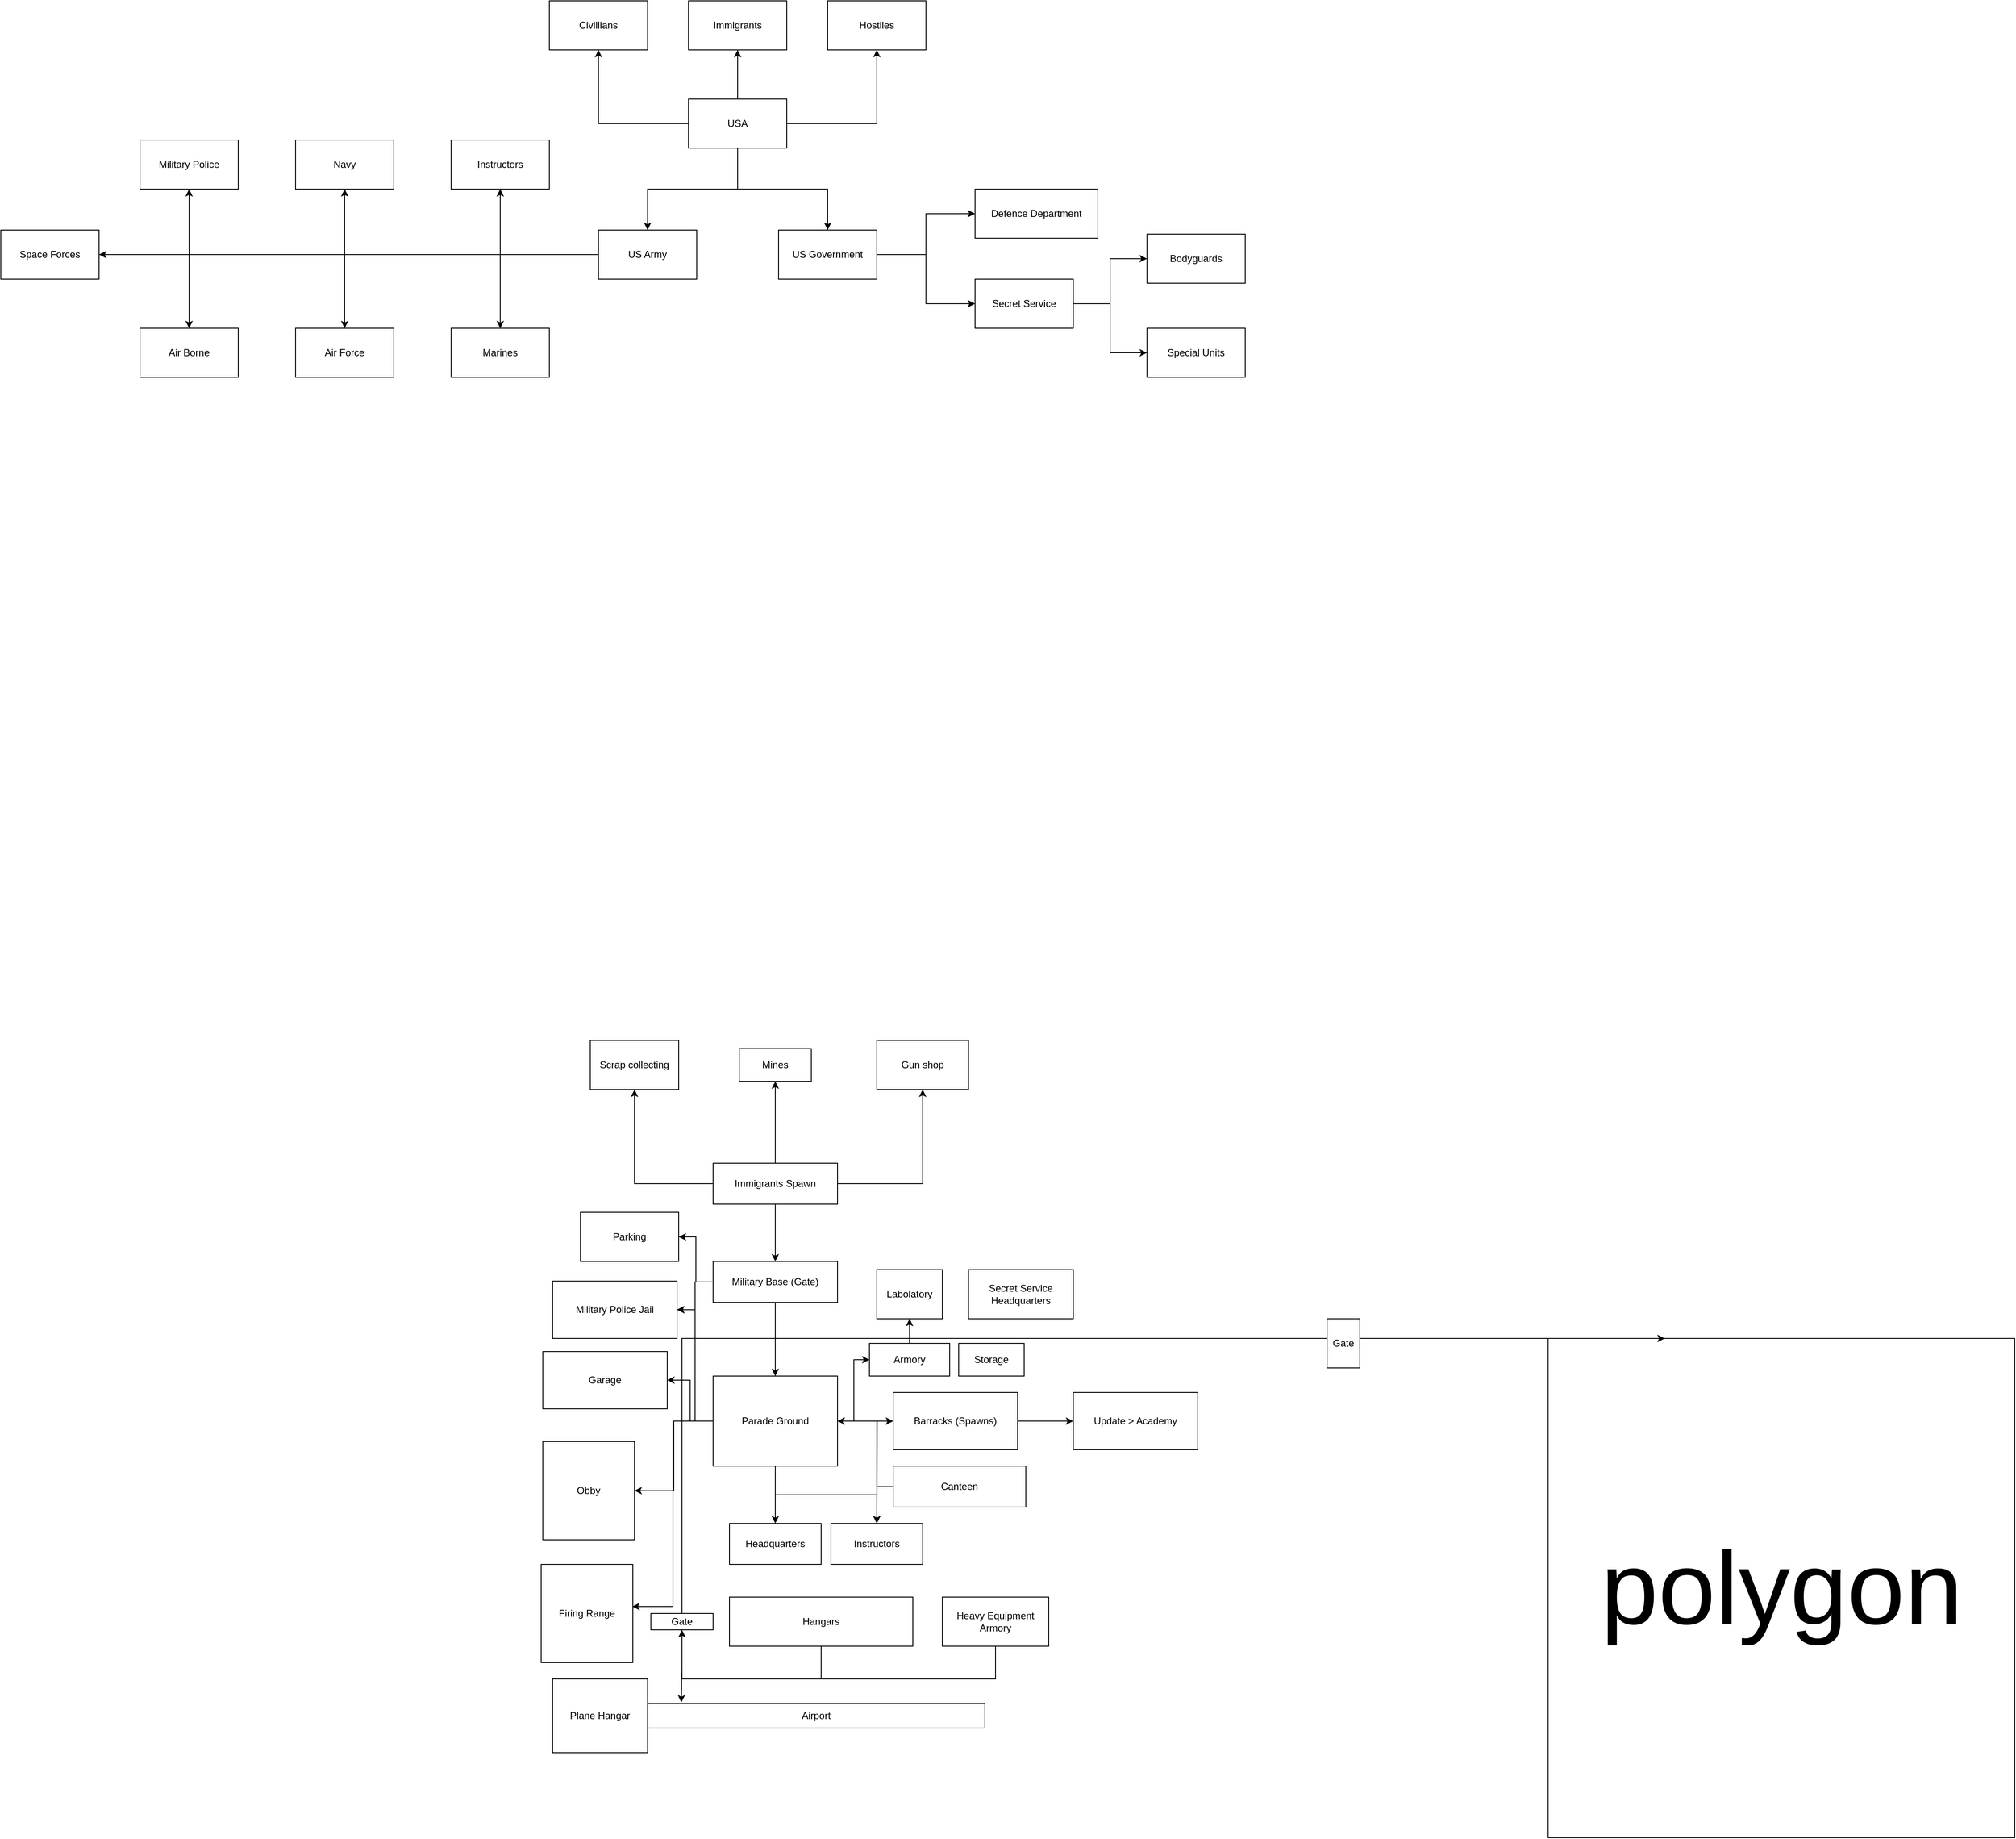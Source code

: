 <mxfile version="24.7.7">
  <diagram name="Strona-1" id="BBOQiUGvL47wXQ2HDbsv">
    <mxGraphModel dx="2062" dy="661" grid="1" gridSize="10" guides="1" tooltips="1" connect="1" arrows="1" fold="1" page="1" pageScale="1" pageWidth="827" pageHeight="1169" math="0" shadow="0">
      <root>
        <mxCell id="0" />
        <mxCell id="1" parent="0" />
        <mxCell id="k31KLtlGpHvFteeG_nSf-4" style="edgeStyle=orthogonalEdgeStyle;rounded=0;orthogonalLoop=1;jettySize=auto;html=1;" parent="1" source="k31KLtlGpHvFteeG_nSf-2" target="k31KLtlGpHvFteeG_nSf-3" edge="1">
          <mxGeometry relative="1" as="geometry" />
        </mxCell>
        <mxCell id="k31KLtlGpHvFteeG_nSf-6" style="edgeStyle=orthogonalEdgeStyle;rounded=0;orthogonalLoop=1;jettySize=auto;html=1;entryX=0.5;entryY=0;entryDx=0;entryDy=0;" parent="1" source="k31KLtlGpHvFteeG_nSf-2" target="k31KLtlGpHvFteeG_nSf-5" edge="1">
          <mxGeometry relative="1" as="geometry" />
        </mxCell>
        <mxCell id="a_fJLX3D4ddXMOc15b3K-4" style="edgeStyle=orthogonalEdgeStyle;rounded=0;orthogonalLoop=1;jettySize=auto;html=1;entryX=0.5;entryY=1;entryDx=0;entryDy=0;" parent="1" source="k31KLtlGpHvFteeG_nSf-2" target="a_fJLX3D4ddXMOc15b3K-3" edge="1">
          <mxGeometry relative="1" as="geometry" />
        </mxCell>
        <mxCell id="a_fJLX3D4ddXMOc15b3K-6" style="edgeStyle=orthogonalEdgeStyle;rounded=0;orthogonalLoop=1;jettySize=auto;html=1;entryX=0.5;entryY=1;entryDx=0;entryDy=0;" parent="1" source="k31KLtlGpHvFteeG_nSf-2" target="a_fJLX3D4ddXMOc15b3K-5" edge="1">
          <mxGeometry relative="1" as="geometry" />
        </mxCell>
        <mxCell id="a_fJLX3D4ddXMOc15b3K-8" style="edgeStyle=orthogonalEdgeStyle;rounded=0;orthogonalLoop=1;jettySize=auto;html=1;entryX=0.5;entryY=1;entryDx=0;entryDy=0;" parent="1" source="k31KLtlGpHvFteeG_nSf-2" target="a_fJLX3D4ddXMOc15b3K-7" edge="1">
          <mxGeometry relative="1" as="geometry" />
        </mxCell>
        <mxCell id="k31KLtlGpHvFteeG_nSf-2" value="USA" style="rounded=0;whiteSpace=wrap;html=1;" parent="1" vertex="1">
          <mxGeometry x="340" y="240" width="120" height="60" as="geometry" />
        </mxCell>
        <mxCell id="k31KLtlGpHvFteeG_nSf-20" style="edgeStyle=orthogonalEdgeStyle;rounded=0;orthogonalLoop=1;jettySize=auto;html=1;" parent="1" source="k31KLtlGpHvFteeG_nSf-3" target="k31KLtlGpHvFteeG_nSf-19" edge="1">
          <mxGeometry relative="1" as="geometry" />
        </mxCell>
        <mxCell id="k31KLtlGpHvFteeG_nSf-23" style="edgeStyle=orthogonalEdgeStyle;rounded=0;orthogonalLoop=1;jettySize=auto;html=1;entryX=0.5;entryY=0;entryDx=0;entryDy=0;" parent="1" source="k31KLtlGpHvFteeG_nSf-3" target="k31KLtlGpHvFteeG_nSf-21" edge="1">
          <mxGeometry relative="1" as="geometry" />
        </mxCell>
        <mxCell id="k31KLtlGpHvFteeG_nSf-24" style="edgeStyle=orthogonalEdgeStyle;rounded=0;orthogonalLoop=1;jettySize=auto;html=1;entryX=0.5;entryY=0;entryDx=0;entryDy=0;" parent="1" source="k31KLtlGpHvFteeG_nSf-3" target="k31KLtlGpHvFteeG_nSf-22" edge="1">
          <mxGeometry relative="1" as="geometry" />
        </mxCell>
        <mxCell id="k31KLtlGpHvFteeG_nSf-26" style="edgeStyle=orthogonalEdgeStyle;rounded=0;orthogonalLoop=1;jettySize=auto;html=1;entryX=0.5;entryY=0;entryDx=0;entryDy=0;" parent="1" source="k31KLtlGpHvFteeG_nSf-3" target="k31KLtlGpHvFteeG_nSf-25" edge="1">
          <mxGeometry relative="1" as="geometry" />
        </mxCell>
        <mxCell id="k31KLtlGpHvFteeG_nSf-30" style="edgeStyle=orthogonalEdgeStyle;rounded=0;orthogonalLoop=1;jettySize=auto;html=1;entryX=0.5;entryY=1;entryDx=0;entryDy=0;" parent="1" source="k31KLtlGpHvFteeG_nSf-3" target="k31KLtlGpHvFteeG_nSf-29" edge="1">
          <mxGeometry relative="1" as="geometry" />
        </mxCell>
        <mxCell id="k31KLtlGpHvFteeG_nSf-35" style="edgeStyle=orthogonalEdgeStyle;rounded=0;orthogonalLoop=1;jettySize=auto;html=1;entryX=0.5;entryY=1;entryDx=0;entryDy=0;" parent="1" source="k31KLtlGpHvFteeG_nSf-3" target="k31KLtlGpHvFteeG_nSf-27" edge="1">
          <mxGeometry relative="1" as="geometry" />
        </mxCell>
        <mxCell id="k31KLtlGpHvFteeG_nSf-41" style="edgeStyle=orthogonalEdgeStyle;rounded=0;orthogonalLoop=1;jettySize=auto;html=1;" parent="1" source="k31KLtlGpHvFteeG_nSf-3" target="k31KLtlGpHvFteeG_nSf-44" edge="1">
          <mxGeometry relative="1" as="geometry">
            <mxPoint x="-400" y="430" as="targetPoint" />
          </mxGeometry>
        </mxCell>
        <mxCell id="k31KLtlGpHvFteeG_nSf-3" value="US Army" style="rounded=0;whiteSpace=wrap;html=1;" parent="1" vertex="1">
          <mxGeometry x="230" y="400" width="120" height="60" as="geometry" />
        </mxCell>
        <mxCell id="k31KLtlGpHvFteeG_nSf-10" style="edgeStyle=orthogonalEdgeStyle;rounded=0;orthogonalLoop=1;jettySize=auto;html=1;entryX=0;entryY=0.5;entryDx=0;entryDy=0;" parent="1" source="k31KLtlGpHvFteeG_nSf-5" target="k31KLtlGpHvFteeG_nSf-9" edge="1">
          <mxGeometry relative="1" as="geometry" />
        </mxCell>
        <mxCell id="k31KLtlGpHvFteeG_nSf-12" style="edgeStyle=orthogonalEdgeStyle;rounded=0;orthogonalLoop=1;jettySize=auto;html=1;entryX=0;entryY=0.5;entryDx=0;entryDy=0;" parent="1" source="k31KLtlGpHvFteeG_nSf-5" target="k31KLtlGpHvFteeG_nSf-11" edge="1">
          <mxGeometry relative="1" as="geometry" />
        </mxCell>
        <mxCell id="k31KLtlGpHvFteeG_nSf-5" value="US Government" style="rounded=0;whiteSpace=wrap;html=1;" parent="1" vertex="1">
          <mxGeometry x="450" y="400" width="120" height="60" as="geometry" />
        </mxCell>
        <mxCell id="k31KLtlGpHvFteeG_nSf-15" style="edgeStyle=orthogonalEdgeStyle;rounded=0;orthogonalLoop=1;jettySize=auto;html=1;entryX=0;entryY=0.5;entryDx=0;entryDy=0;" parent="1" source="k31KLtlGpHvFteeG_nSf-9" target="k31KLtlGpHvFteeG_nSf-14" edge="1">
          <mxGeometry relative="1" as="geometry" />
        </mxCell>
        <mxCell id="k31KLtlGpHvFteeG_nSf-17" style="edgeStyle=orthogonalEdgeStyle;rounded=0;orthogonalLoop=1;jettySize=auto;html=1;entryX=0;entryY=0.5;entryDx=0;entryDy=0;" parent="1" source="k31KLtlGpHvFteeG_nSf-9" target="k31KLtlGpHvFteeG_nSf-16" edge="1">
          <mxGeometry relative="1" as="geometry" />
        </mxCell>
        <mxCell id="k31KLtlGpHvFteeG_nSf-9" value="Secret Service" style="rounded=0;whiteSpace=wrap;html=1;" parent="1" vertex="1">
          <mxGeometry x="690" y="460" width="120" height="60" as="geometry" />
        </mxCell>
        <mxCell id="k31KLtlGpHvFteeG_nSf-11" value="Defence Department" style="rounded=0;whiteSpace=wrap;html=1;" parent="1" vertex="1">
          <mxGeometry x="690" y="350" width="150" height="60" as="geometry" />
        </mxCell>
        <mxCell id="k31KLtlGpHvFteeG_nSf-14" value="Bodyguards" style="rounded=0;whiteSpace=wrap;html=1;" parent="1" vertex="1">
          <mxGeometry x="900" y="405" width="120" height="60" as="geometry" />
        </mxCell>
        <mxCell id="k31KLtlGpHvFteeG_nSf-16" value="Special Units" style="rounded=0;whiteSpace=wrap;html=1;" parent="1" vertex="1">
          <mxGeometry x="900" y="520" width="120" height="60" as="geometry" />
        </mxCell>
        <mxCell id="k31KLtlGpHvFteeG_nSf-19" value="Navy" style="rounded=0;whiteSpace=wrap;html=1;" parent="1" vertex="1">
          <mxGeometry x="-140" y="290" width="120" height="60" as="geometry" />
        </mxCell>
        <mxCell id="k31KLtlGpHvFteeG_nSf-21" value="Marines" style="rounded=0;whiteSpace=wrap;html=1;" parent="1" vertex="1">
          <mxGeometry x="50" y="520" width="120" height="60" as="geometry" />
        </mxCell>
        <mxCell id="k31KLtlGpHvFteeG_nSf-22" value="Air Force" style="rounded=0;whiteSpace=wrap;html=1;" parent="1" vertex="1">
          <mxGeometry x="-140" y="520" width="120" height="60" as="geometry" />
        </mxCell>
        <mxCell id="k31KLtlGpHvFteeG_nSf-25" value="Air Borne" style="rounded=0;whiteSpace=wrap;html=1;" parent="1" vertex="1">
          <mxGeometry x="-330" y="520" width="120" height="60" as="geometry" />
        </mxCell>
        <mxCell id="k31KLtlGpHvFteeG_nSf-27" value="Military Police" style="rounded=0;whiteSpace=wrap;html=1;" parent="1" vertex="1">
          <mxGeometry x="-330" y="290" width="120" height="60" as="geometry" />
        </mxCell>
        <mxCell id="k31KLtlGpHvFteeG_nSf-29" value="Instructors" style="rounded=0;whiteSpace=wrap;html=1;" parent="1" vertex="1">
          <mxGeometry x="50" y="290" width="120" height="60" as="geometry" />
        </mxCell>
        <mxCell id="k31KLtlGpHvFteeG_nSf-44" value="Space Forces" style="rounded=0;whiteSpace=wrap;html=1;" parent="1" vertex="1">
          <mxGeometry x="-500" y="400" width="120" height="60" as="geometry" />
        </mxCell>
        <mxCell id="a_fJLX3D4ddXMOc15b3K-3" value="Civillians" style="rounded=0;whiteSpace=wrap;html=1;" parent="1" vertex="1">
          <mxGeometry x="170" y="120" width="120" height="60" as="geometry" />
        </mxCell>
        <mxCell id="a_fJLX3D4ddXMOc15b3K-5" value="Hostiles" style="rounded=0;whiteSpace=wrap;html=1;" parent="1" vertex="1">
          <mxGeometry x="510" y="120" width="120" height="60" as="geometry" />
        </mxCell>
        <mxCell id="a_fJLX3D4ddXMOc15b3K-7" value="Immigrants" style="rounded=0;whiteSpace=wrap;html=1;" parent="1" vertex="1">
          <mxGeometry x="340" y="120" width="120" height="60" as="geometry" />
        </mxCell>
        <mxCell id="a_fJLX3D4ddXMOc15b3K-12" style="edgeStyle=orthogonalEdgeStyle;rounded=0;orthogonalLoop=1;jettySize=auto;html=1;entryX=0.5;entryY=1;entryDx=0;entryDy=0;" parent="1" source="a_fJLX3D4ddXMOc15b3K-10" target="a_fJLX3D4ddXMOc15b3K-11" edge="1">
          <mxGeometry relative="1" as="geometry" />
        </mxCell>
        <mxCell id="a_fJLX3D4ddXMOc15b3K-15" style="edgeStyle=orthogonalEdgeStyle;rounded=0;orthogonalLoop=1;jettySize=auto;html=1;entryX=0.5;entryY=1;entryDx=0;entryDy=0;" parent="1" source="a_fJLX3D4ddXMOc15b3K-10" target="a_fJLX3D4ddXMOc15b3K-14" edge="1">
          <mxGeometry relative="1" as="geometry" />
        </mxCell>
        <mxCell id="a_fJLX3D4ddXMOc15b3K-18" style="edgeStyle=orthogonalEdgeStyle;rounded=0;orthogonalLoop=1;jettySize=auto;html=1;" parent="1" source="a_fJLX3D4ddXMOc15b3K-10" target="a_fJLX3D4ddXMOc15b3K-16" edge="1">
          <mxGeometry relative="1" as="geometry" />
        </mxCell>
        <mxCell id="a_fJLX3D4ddXMOc15b3K-20" style="edgeStyle=orthogonalEdgeStyle;rounded=0;orthogonalLoop=1;jettySize=auto;html=1;" parent="1" source="a_fJLX3D4ddXMOc15b3K-10" target="a_fJLX3D4ddXMOc15b3K-19" edge="1">
          <mxGeometry relative="1" as="geometry" />
        </mxCell>
        <mxCell id="a_fJLX3D4ddXMOc15b3K-10" value="Immigrants Spawn" style="rounded=0;whiteSpace=wrap;html=1;" parent="1" vertex="1">
          <mxGeometry x="370" y="1540" width="152" height="50" as="geometry" />
        </mxCell>
        <mxCell id="a_fJLX3D4ddXMOc15b3K-11" value="Gun shop" style="rounded=0;whiteSpace=wrap;html=1;" parent="1" vertex="1">
          <mxGeometry x="570" y="1390" width="112" height="60" as="geometry" />
        </mxCell>
        <mxCell id="a_fJLX3D4ddXMOc15b3K-14" value="Mines" style="rounded=0;whiteSpace=wrap;html=1;" parent="1" vertex="1">
          <mxGeometry x="402" y="1400" width="88" height="40" as="geometry" />
        </mxCell>
        <mxCell id="a_fJLX3D4ddXMOc15b3K-16" value="Scrap collecting" style="rounded=0;whiteSpace=wrap;html=1;" parent="1" vertex="1">
          <mxGeometry x="220" y="1390" width="108" height="60" as="geometry" />
        </mxCell>
        <mxCell id="a_fJLX3D4ddXMOc15b3K-22" style="edgeStyle=orthogonalEdgeStyle;rounded=0;orthogonalLoop=1;jettySize=auto;html=1;" parent="1" source="a_fJLX3D4ddXMOc15b3K-19" edge="1">
          <mxGeometry relative="1" as="geometry">
            <mxPoint x="446.0" y="1800" as="targetPoint" />
          </mxGeometry>
        </mxCell>
        <mxCell id="a_fJLX3D4ddXMOc15b3K-30" style="edgeStyle=orthogonalEdgeStyle;rounded=0;orthogonalLoop=1;jettySize=auto;html=1;entryX=1;entryY=0.5;entryDx=0;entryDy=0;" parent="1" source="a_fJLX3D4ddXMOc15b3K-19" target="a_fJLX3D4ddXMOc15b3K-28" edge="1">
          <mxGeometry relative="1" as="geometry" />
        </mxCell>
        <mxCell id="a_fJLX3D4ddXMOc15b3K-75" style="edgeStyle=orthogonalEdgeStyle;rounded=0;orthogonalLoop=1;jettySize=auto;html=1;" parent="1" source="a_fJLX3D4ddXMOc15b3K-19" target="a_fJLX3D4ddXMOc15b3K-76" edge="1">
          <mxGeometry relative="1" as="geometry">
            <mxPoint x="270" y="1650" as="targetPoint" />
          </mxGeometry>
        </mxCell>
        <mxCell id="a_fJLX3D4ddXMOc15b3K-19" value="Military Base (Gate)" style="rounded=0;whiteSpace=wrap;html=1;" parent="1" vertex="1">
          <mxGeometry x="370" y="1660" width="152" height="50" as="geometry" />
        </mxCell>
        <mxCell id="a_fJLX3D4ddXMOc15b3K-27" value="" style="edgeStyle=orthogonalEdgeStyle;rounded=0;orthogonalLoop=1;jettySize=auto;html=1;" parent="1" source="a_fJLX3D4ddXMOc15b3K-23" target="a_fJLX3D4ddXMOc15b3K-26" edge="1">
          <mxGeometry relative="1" as="geometry" />
        </mxCell>
        <mxCell id="a_fJLX3D4ddXMOc15b3K-29" style="edgeStyle=orthogonalEdgeStyle;rounded=0;orthogonalLoop=1;jettySize=auto;html=1;entryX=1;entryY=0.5;entryDx=0;entryDy=0;" parent="1" source="a_fJLX3D4ddXMOc15b3K-23" target="a_fJLX3D4ddXMOc15b3K-28" edge="1">
          <mxGeometry relative="1" as="geometry" />
        </mxCell>
        <mxCell id="a_fJLX3D4ddXMOc15b3K-45" style="edgeStyle=orthogonalEdgeStyle;rounded=0;orthogonalLoop=1;jettySize=auto;html=1;" parent="1" source="a_fJLX3D4ddXMOc15b3K-23" target="a_fJLX3D4ddXMOc15b3K-44" edge="1">
          <mxGeometry relative="1" as="geometry" />
        </mxCell>
        <mxCell id="a_fJLX3D4ddXMOc15b3K-64" style="edgeStyle=orthogonalEdgeStyle;rounded=0;orthogonalLoop=1;jettySize=auto;html=1;entryX=0;entryY=0.5;entryDx=0;entryDy=0;" parent="1" source="a_fJLX3D4ddXMOc15b3K-23" target="a_fJLX3D4ddXMOc15b3K-63" edge="1">
          <mxGeometry relative="1" as="geometry" />
        </mxCell>
        <mxCell id="a_fJLX3D4ddXMOc15b3K-71" style="edgeStyle=orthogonalEdgeStyle;rounded=0;orthogonalLoop=1;jettySize=auto;html=1;entryX=0.5;entryY=0;entryDx=0;entryDy=0;" parent="1" source="a_fJLX3D4ddXMOc15b3K-23" target="a_fJLX3D4ddXMOc15b3K-34" edge="1">
          <mxGeometry relative="1" as="geometry">
            <mxPoint x="550" y="1980" as="targetPoint" />
          </mxGeometry>
        </mxCell>
        <mxCell id="a_fJLX3D4ddXMOc15b3K-73" style="edgeStyle=orthogonalEdgeStyle;rounded=0;orthogonalLoop=1;jettySize=auto;html=1;" parent="1" source="a_fJLX3D4ddXMOc15b3K-23" edge="1">
          <mxGeometry relative="1" as="geometry">
            <mxPoint x="570" y="1980" as="targetPoint" />
          </mxGeometry>
        </mxCell>
        <mxCell id="a_fJLX3D4ddXMOc15b3K-79" style="edgeStyle=orthogonalEdgeStyle;rounded=0;orthogonalLoop=1;jettySize=auto;html=1;entryX=1;entryY=0.5;entryDx=0;entryDy=0;" parent="1" source="a_fJLX3D4ddXMOc15b3K-23" target="a_fJLX3D4ddXMOc15b3K-77" edge="1">
          <mxGeometry relative="1" as="geometry" />
        </mxCell>
        <mxCell id="a_fJLX3D4ddXMOc15b3K-23" value="Parade Ground" style="rounded=0;whiteSpace=wrap;html=1;" parent="1" vertex="1">
          <mxGeometry x="370" y="1800" width="152" height="110" as="geometry" />
        </mxCell>
        <mxCell id="a_fJLX3D4ddXMOc15b3K-47" style="edgeStyle=orthogonalEdgeStyle;rounded=0;orthogonalLoop=1;jettySize=auto;html=1;" parent="1" source="a_fJLX3D4ddXMOc15b3K-26" edge="1">
          <mxGeometry relative="1" as="geometry">
            <mxPoint x="810" y="1855" as="targetPoint" />
          </mxGeometry>
        </mxCell>
        <mxCell id="a_fJLX3D4ddXMOc15b3K-26" value="Barracks (Spawns)" style="rounded=0;whiteSpace=wrap;html=1;" parent="1" vertex="1">
          <mxGeometry x="590" y="1820" width="152" height="70" as="geometry" />
        </mxCell>
        <mxCell id="a_fJLX3D4ddXMOc15b3K-28" value="Military Police Jail" style="rounded=0;whiteSpace=wrap;html=1;" parent="1" vertex="1">
          <mxGeometry x="174" y="1684" width="152" height="70" as="geometry" />
        </mxCell>
        <mxCell id="a_fJLX3D4ddXMOc15b3K-34" value="Instructors" style="rounded=0;whiteSpace=wrap;html=1;" parent="1" vertex="1">
          <mxGeometry x="514" y="1980" width="112" height="50" as="geometry" />
        </mxCell>
        <mxCell id="a_fJLX3D4ddXMOc15b3K-38" value="" style="edgeStyle=orthogonalEdgeStyle;rounded=0;orthogonalLoop=1;jettySize=auto;html=1;" parent="1" source="a_fJLX3D4ddXMOc15b3K-23" target="a_fJLX3D4ddXMOc15b3K-33" edge="1">
          <mxGeometry relative="1" as="geometry">
            <mxPoint x="230.0" y="1855" as="targetPoint" />
            <mxPoint x="370" y="1855" as="sourcePoint" />
          </mxGeometry>
        </mxCell>
        <mxCell id="a_fJLX3D4ddXMOc15b3K-33" value="Obby" style="rounded=0;whiteSpace=wrap;html=1;" parent="1" vertex="1">
          <mxGeometry x="162" y="1880" width="112" height="120" as="geometry" />
        </mxCell>
        <mxCell id="a_fJLX3D4ddXMOc15b3K-40" value="Firing Range" style="rounded=0;whiteSpace=wrap;html=1;" parent="1" vertex="1">
          <mxGeometry x="160" y="2030" width="112" height="120" as="geometry" />
        </mxCell>
        <mxCell id="a_fJLX3D4ddXMOc15b3K-44" value="Headquarters" style="rounded=0;whiteSpace=wrap;html=1;" parent="1" vertex="1">
          <mxGeometry x="390" y="1980" width="112" height="50" as="geometry" />
        </mxCell>
        <mxCell id="a_fJLX3D4ddXMOc15b3K-46" style="edgeStyle=orthogonalEdgeStyle;rounded=0;orthogonalLoop=1;jettySize=auto;html=1;entryX=0.994;entryY=0.429;entryDx=0;entryDy=0;entryPerimeter=0;" parent="1" source="a_fJLX3D4ddXMOc15b3K-23" target="a_fJLX3D4ddXMOc15b3K-40" edge="1">
          <mxGeometry relative="1" as="geometry" />
        </mxCell>
        <mxCell id="a_fJLX3D4ddXMOc15b3K-48" value="Update &amp;gt; Academy" style="rounded=0;whiteSpace=wrap;html=1;" parent="1" vertex="1">
          <mxGeometry x="810" y="1820" width="152" height="70" as="geometry" />
        </mxCell>
        <mxCell id="a_fJLX3D4ddXMOc15b3K-50" value="&lt;span style=&quot;font-size: 126px;&quot;&gt;polygon&lt;/span&gt;" style="rounded=0;whiteSpace=wrap;html=1;" parent="1" vertex="1">
          <mxGeometry x="1390" y="1754" width="570" height="610" as="geometry" />
        </mxCell>
        <mxCell id="a_fJLX3D4ddXMOc15b3K-52" style="edgeStyle=orthogonalEdgeStyle;rounded=0;orthogonalLoop=1;jettySize=auto;html=1;entryX=0.25;entryY=0;entryDx=0;entryDy=0;" parent="1" source="a_fJLX3D4ddXMOc15b3K-51" target="a_fJLX3D4ddXMOc15b3K-50" edge="1">
          <mxGeometry relative="1" as="geometry">
            <Array as="points">
              <mxPoint x="502" y="2170" />
              <mxPoint x="332" y="2170" />
            </Array>
          </mxGeometry>
        </mxCell>
        <mxCell id="a_fJLX3D4ddXMOc15b3K-51" value="Hangars" style="rounded=0;whiteSpace=wrap;html=1;" parent="1" vertex="1">
          <mxGeometry x="390" y="2070" width="224" height="60" as="geometry" />
        </mxCell>
        <mxCell id="a_fJLX3D4ddXMOc15b3K-53" value="Plane Hangar" style="rounded=0;whiteSpace=wrap;html=1;" parent="1" vertex="1">
          <mxGeometry x="174" y="2170" width="116" height="90" as="geometry" />
        </mxCell>
        <mxCell id="a_fJLX3D4ddXMOc15b3K-55" value="Airport" style="rounded=0;whiteSpace=wrap;html=1;" parent="1" vertex="1">
          <mxGeometry x="290" y="2200" width="412" height="30" as="geometry" />
        </mxCell>
        <mxCell id="a_fJLX3D4ddXMOc15b3K-56" value="Gate" style="rounded=0;whiteSpace=wrap;html=1;" parent="1" vertex="1">
          <mxGeometry x="294" y="2090" width="76" height="20" as="geometry" />
        </mxCell>
        <mxCell id="a_fJLX3D4ddXMOc15b3K-58" style="edgeStyle=orthogonalEdgeStyle;rounded=0;orthogonalLoop=1;jettySize=auto;html=1;entryX=0.1;entryY=-0.043;entryDx=0;entryDy=0;entryPerimeter=0;" parent="1" source="a_fJLX3D4ddXMOc15b3K-56" target="a_fJLX3D4ddXMOc15b3K-55" edge="1">
          <mxGeometry relative="1" as="geometry" />
        </mxCell>
        <mxCell id="a_fJLX3D4ddXMOc15b3K-60" value="Labolatory" style="rounded=0;whiteSpace=wrap;html=1;" parent="1" vertex="1">
          <mxGeometry x="570" y="1670" width="80" height="60" as="geometry" />
        </mxCell>
        <mxCell id="a_fJLX3D4ddXMOc15b3K-61" value="Secret Service Headquarters" style="rounded=0;whiteSpace=wrap;html=1;" parent="1" vertex="1">
          <mxGeometry x="682" y="1670" width="128" height="60" as="geometry" />
        </mxCell>
        <mxCell id="a_fJLX3D4ddXMOc15b3K-62" value="Gate" style="rounded=0;whiteSpace=wrap;html=1;" parent="1" vertex="1">
          <mxGeometry x="1120" y="1730" width="40" height="60" as="geometry" />
        </mxCell>
        <mxCell id="a_fJLX3D4ddXMOc15b3K-65" value="" style="edgeStyle=orthogonalEdgeStyle;rounded=0;orthogonalLoop=1;jettySize=auto;html=1;" parent="1" source="a_fJLX3D4ddXMOc15b3K-63" target="a_fJLX3D4ddXMOc15b3K-60" edge="1">
          <mxGeometry relative="1" as="geometry" />
        </mxCell>
        <mxCell id="a_fJLX3D4ddXMOc15b3K-63" value="Armory" style="rounded=0;whiteSpace=wrap;html=1;" parent="1" vertex="1">
          <mxGeometry x="561" y="1760" width="98" height="40" as="geometry" />
        </mxCell>
        <mxCell id="a_fJLX3D4ddXMOc15b3K-68" style="edgeStyle=orthogonalEdgeStyle;rounded=0;orthogonalLoop=1;jettySize=auto;html=1;entryX=0.5;entryY=1;entryDx=0;entryDy=0;exitX=0.5;exitY=1;exitDx=0;exitDy=0;" parent="1" source="a_fJLX3D4ddXMOc15b3K-66" target="a_fJLX3D4ddXMOc15b3K-56" edge="1">
          <mxGeometry relative="1" as="geometry">
            <Array as="points">
              <mxPoint x="715" y="2170" />
              <mxPoint x="332" y="2170" />
            </Array>
          </mxGeometry>
        </mxCell>
        <mxCell id="a_fJLX3D4ddXMOc15b3K-66" value="Heavy Equipment Armory" style="rounded=0;whiteSpace=wrap;html=1;" parent="1" vertex="1">
          <mxGeometry x="650" y="2070" width="130" height="60" as="geometry" />
        </mxCell>
        <mxCell id="a_fJLX3D4ddXMOc15b3K-70" value="Storage" style="rounded=0;whiteSpace=wrap;html=1;" parent="1" vertex="1">
          <mxGeometry x="670" y="1760" width="80" height="40" as="geometry" />
        </mxCell>
        <mxCell id="a_fJLX3D4ddXMOc15b3K-74" style="edgeStyle=orthogonalEdgeStyle;rounded=0;orthogonalLoop=1;jettySize=auto;html=1;entryX=1;entryY=0.5;entryDx=0;entryDy=0;" parent="1" source="a_fJLX3D4ddXMOc15b3K-72" target="a_fJLX3D4ddXMOc15b3K-23" edge="1">
          <mxGeometry relative="1" as="geometry">
            <Array as="points">
              <mxPoint x="570" y="1935" />
              <mxPoint x="570" y="1855" />
            </Array>
          </mxGeometry>
        </mxCell>
        <mxCell id="a_fJLX3D4ddXMOc15b3K-72" value="Canteen" style="rounded=0;whiteSpace=wrap;html=1;" parent="1" vertex="1">
          <mxGeometry x="590" y="1910" width="162" height="50" as="geometry" />
        </mxCell>
        <mxCell id="a_fJLX3D4ddXMOc15b3K-76" value="Parking" style="rounded=0;whiteSpace=wrap;html=1;" parent="1" vertex="1">
          <mxGeometry x="208" y="1600" width="120" height="60" as="geometry" />
        </mxCell>
        <mxCell id="a_fJLX3D4ddXMOc15b3K-77" value="Garage" style="rounded=0;whiteSpace=wrap;html=1;" parent="1" vertex="1">
          <mxGeometry x="162" y="1770" width="152" height="70" as="geometry" />
        </mxCell>
      </root>
    </mxGraphModel>
  </diagram>
</mxfile>
